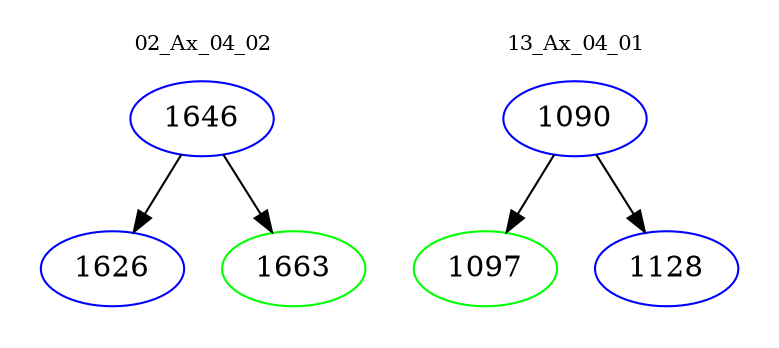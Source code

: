 digraph{
subgraph cluster_0 {
color = white
label = "02_Ax_04_02";
fontsize=10;
T0_1646 [label="1646", color="blue"]
T0_1646 -> T0_1626 [color="black"]
T0_1626 [label="1626", color="blue"]
T0_1646 -> T0_1663 [color="black"]
T0_1663 [label="1663", color="green"]
}
subgraph cluster_1 {
color = white
label = "13_Ax_04_01";
fontsize=10;
T1_1090 [label="1090", color="blue"]
T1_1090 -> T1_1097 [color="black"]
T1_1097 [label="1097", color="green"]
T1_1090 -> T1_1128 [color="black"]
T1_1128 [label="1128", color="blue"]
}
}
